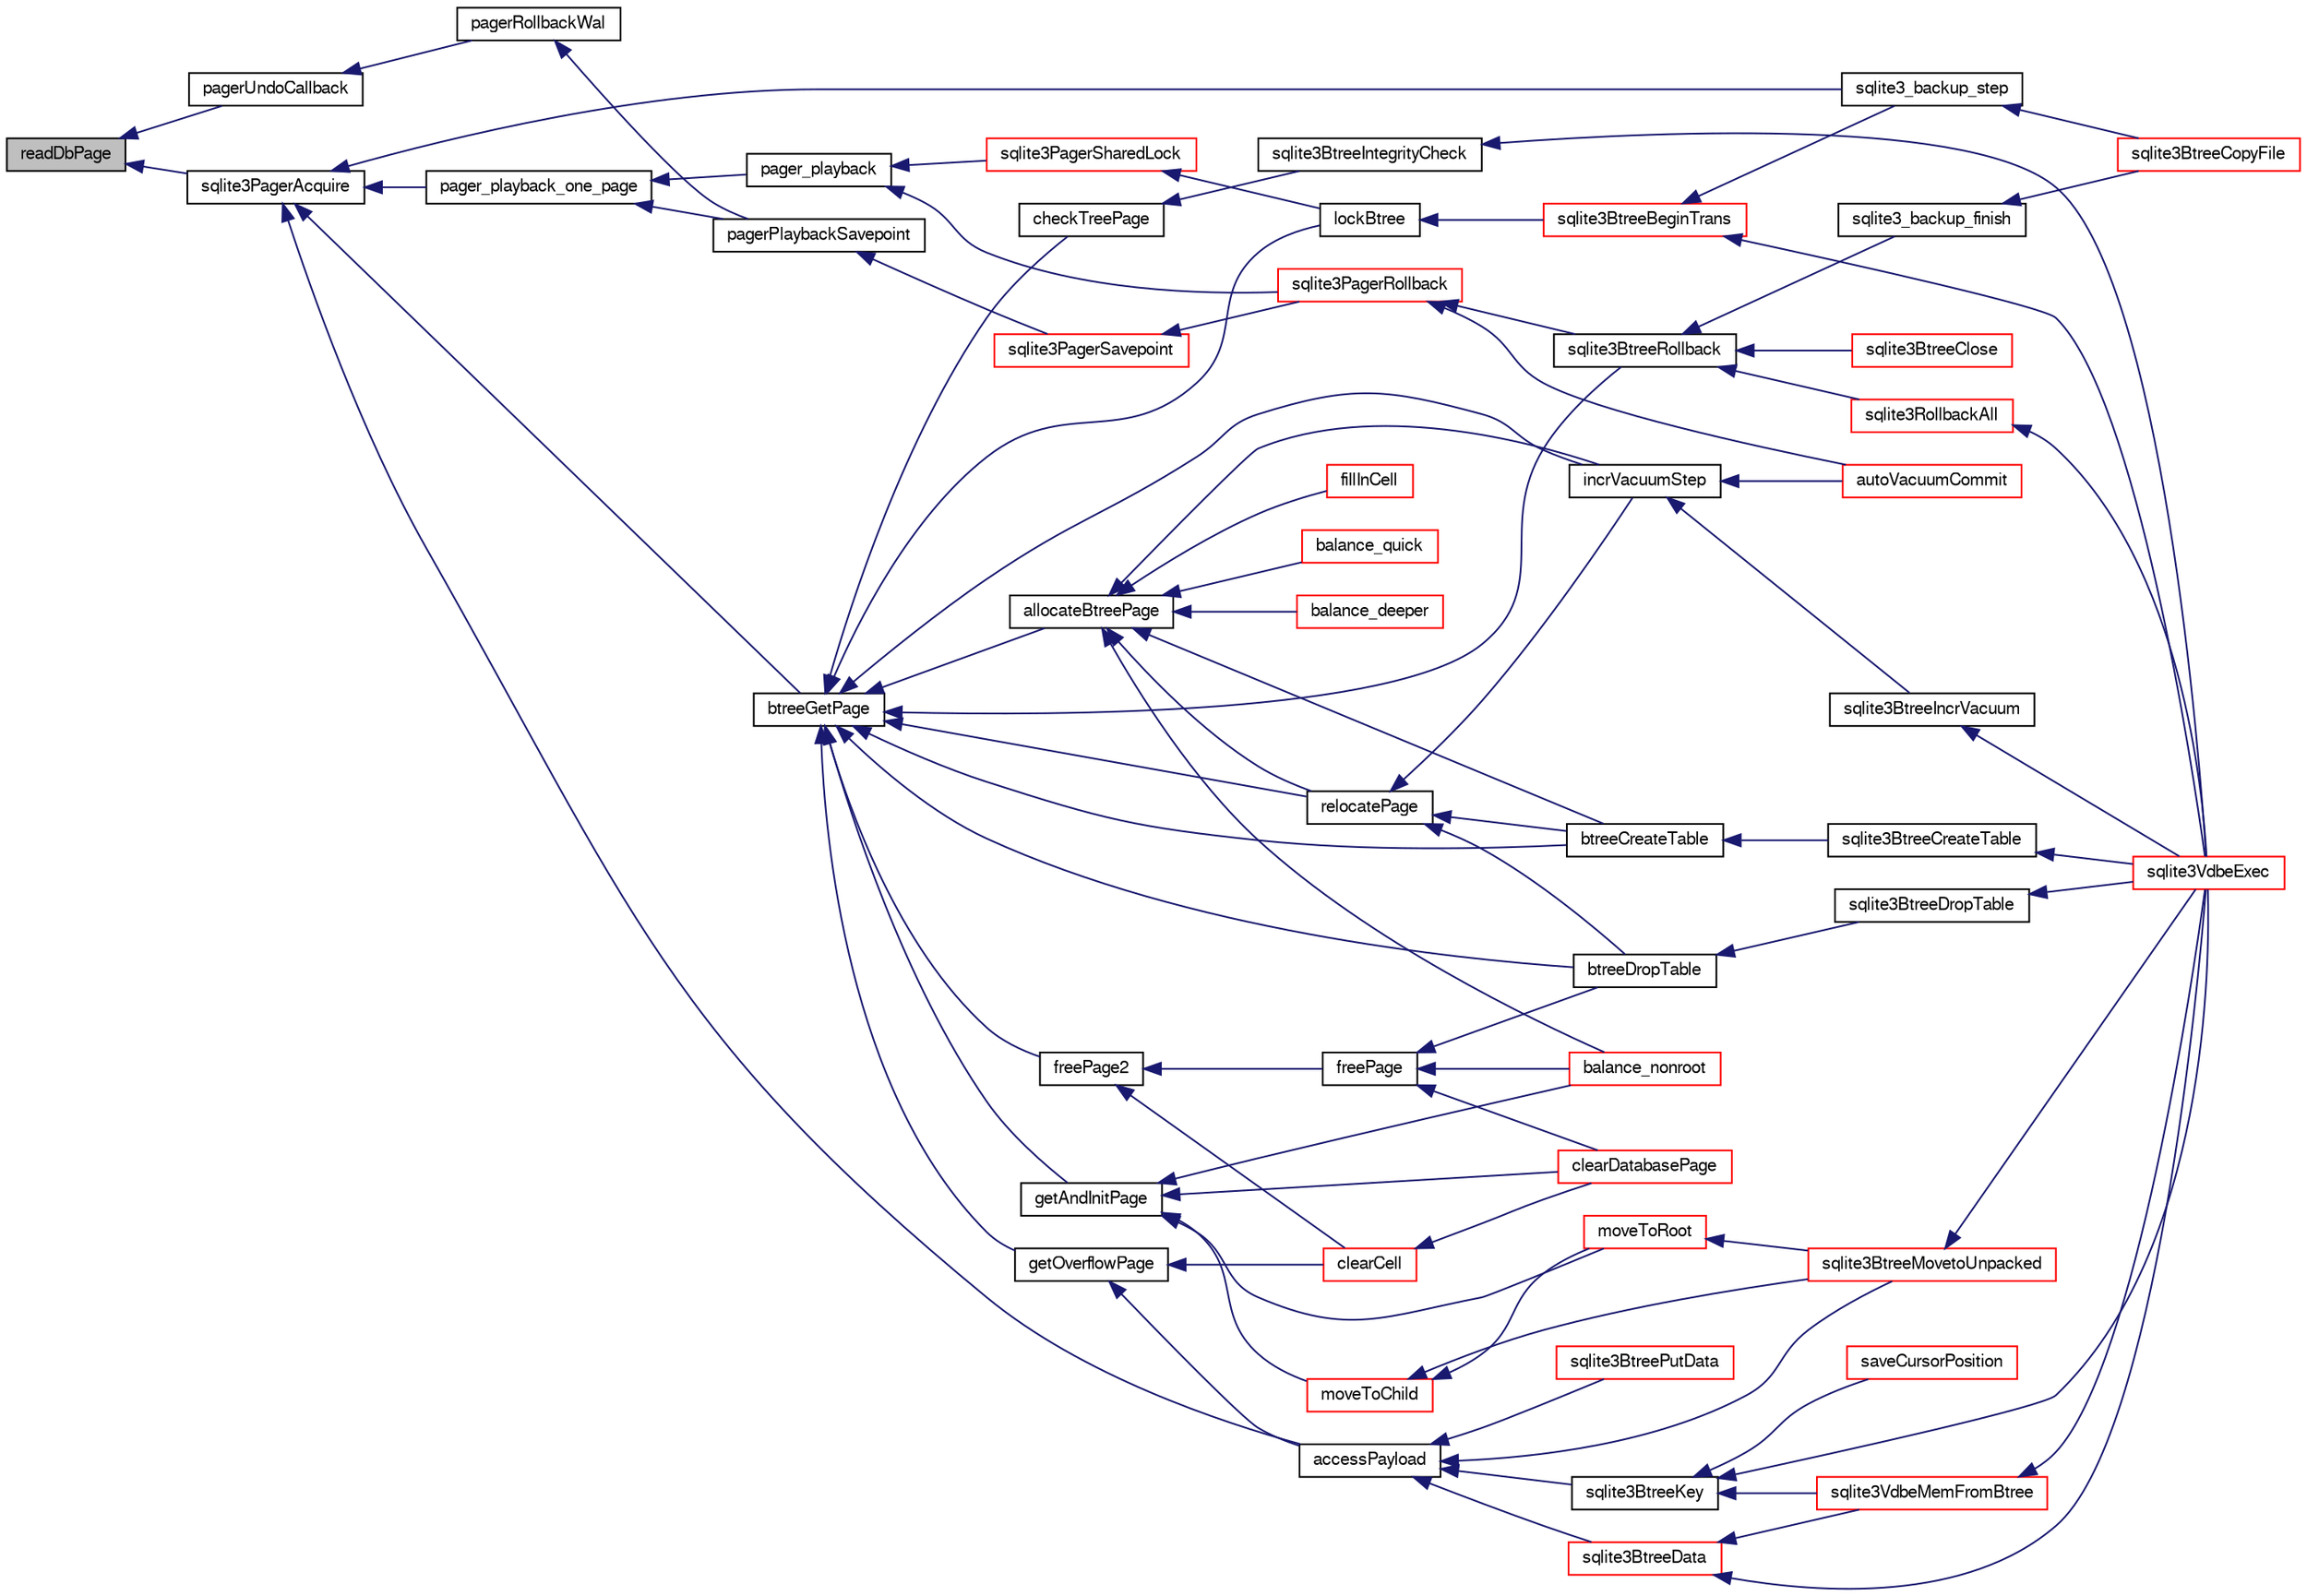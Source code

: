 digraph "readDbPage"
{
  edge [fontname="FreeSans",fontsize="10",labelfontname="FreeSans",labelfontsize="10"];
  node [fontname="FreeSans",fontsize="10",shape=record];
  rankdir="LR";
  Node255281 [label="readDbPage",height=0.2,width=0.4,color="black", fillcolor="grey75", style="filled", fontcolor="black"];
  Node255281 -> Node255282 [dir="back",color="midnightblue",fontsize="10",style="solid",fontname="FreeSans"];
  Node255282 [label="pagerUndoCallback",height=0.2,width=0.4,color="black", fillcolor="white", style="filled",URL="$sqlite3_8c.html#aca578b7eaed97dbbc2219eb67e1de24f"];
  Node255282 -> Node255283 [dir="back",color="midnightblue",fontsize="10",style="solid",fontname="FreeSans"];
  Node255283 [label="pagerRollbackWal",height=0.2,width=0.4,color="black", fillcolor="white", style="filled",URL="$sqlite3_8c.html#a80911cae8e3a137646b54d4e3e52147b"];
  Node255283 -> Node255284 [dir="back",color="midnightblue",fontsize="10",style="solid",fontname="FreeSans"];
  Node255284 [label="pagerPlaybackSavepoint",height=0.2,width=0.4,color="black", fillcolor="white", style="filled",URL="$sqlite3_8c.html#aedf76c3b6661c4244cc3e2c5464fd12e"];
  Node255284 -> Node255285 [dir="back",color="midnightblue",fontsize="10",style="solid",fontname="FreeSans"];
  Node255285 [label="sqlite3PagerSavepoint",height=0.2,width=0.4,color="red", fillcolor="white", style="filled",URL="$sqlite3_8c.html#a8b5f1920b6a8b564a47e243868f2c8d4"];
  Node255285 -> Node255286 [dir="back",color="midnightblue",fontsize="10",style="solid",fontname="FreeSans"];
  Node255286 [label="sqlite3PagerRollback",height=0.2,width=0.4,color="red", fillcolor="white", style="filled",URL="$sqlite3_8c.html#afdd2ecbb97b7a716892ff6bd10c7dfd0"];
  Node255286 -> Node255603 [dir="back",color="midnightblue",fontsize="10",style="solid",fontname="FreeSans"];
  Node255603 [label="autoVacuumCommit",height=0.2,width=0.4,color="red", fillcolor="white", style="filled",URL="$sqlite3_8c.html#a809d22c6311135ae3048adf41febaef0"];
  Node255286 -> Node255609 [dir="back",color="midnightblue",fontsize="10",style="solid",fontname="FreeSans"];
  Node255609 [label="sqlite3BtreeRollback",height=0.2,width=0.4,color="black", fillcolor="white", style="filled",URL="$sqlite3_8c.html#a317473acdafdd688385c8954f09de186"];
  Node255609 -> Node255556 [dir="back",color="midnightblue",fontsize="10",style="solid",fontname="FreeSans"];
  Node255556 [label="sqlite3BtreeClose",height=0.2,width=0.4,color="red", fillcolor="white", style="filled",URL="$sqlite3_8c.html#a729b65009b66a99200496b09c124df01"];
  Node255609 -> Node255520 [dir="back",color="midnightblue",fontsize="10",style="solid",fontname="FreeSans"];
  Node255520 [label="sqlite3_backup_finish",height=0.2,width=0.4,color="black", fillcolor="white", style="filled",URL="$sqlite3_8h.html#a176857dd58d99be53b6d7305533e0048"];
  Node255520 -> Node255504 [dir="back",color="midnightblue",fontsize="10",style="solid",fontname="FreeSans"];
  Node255504 [label="sqlite3BtreeCopyFile",height=0.2,width=0.4,color="red", fillcolor="white", style="filled",URL="$sqlite3_8c.html#a4d9e19a79f0d5c1dfcef0bd137ae83f9"];
  Node255609 -> Node255508 [dir="back",color="midnightblue",fontsize="10",style="solid",fontname="FreeSans"];
  Node255508 [label="sqlite3RollbackAll",height=0.2,width=0.4,color="red", fillcolor="white", style="filled",URL="$sqlite3_8c.html#ad902dd388d73208539f557962e3fe6bb"];
  Node255508 -> Node255290 [dir="back",color="midnightblue",fontsize="10",style="solid",fontname="FreeSans"];
  Node255290 [label="sqlite3VdbeExec",height=0.2,width=0.4,color="red", fillcolor="white", style="filled",URL="$sqlite3_8c.html#a8ce40a614bdc56719c4d642b1e4dfb21"];
  Node255281 -> Node255562 [dir="back",color="midnightblue",fontsize="10",style="solid",fontname="FreeSans"];
  Node255562 [label="sqlite3PagerAcquire",height=0.2,width=0.4,color="black", fillcolor="white", style="filled",URL="$sqlite3_8c.html#a22a53daafd2bd778cda390312651f994"];
  Node255562 -> Node255563 [dir="back",color="midnightblue",fontsize="10",style="solid",fontname="FreeSans"];
  Node255563 [label="pager_playback_one_page",height=0.2,width=0.4,color="black", fillcolor="white", style="filled",URL="$sqlite3_8c.html#adfca1dee9939482792fe2b4ed982d00e"];
  Node255563 -> Node255564 [dir="back",color="midnightblue",fontsize="10",style="solid",fontname="FreeSans"];
  Node255564 [label="pager_playback",height=0.2,width=0.4,color="black", fillcolor="white", style="filled",URL="$sqlite3_8c.html#a9d9a750a9fc76eb4b668c8a16b164a65"];
  Node255564 -> Node255565 [dir="back",color="midnightblue",fontsize="10",style="solid",fontname="FreeSans"];
  Node255565 [label="sqlite3PagerSharedLock",height=0.2,width=0.4,color="red", fillcolor="white", style="filled",URL="$sqlite3_8c.html#a58c197b629fb6eaacf96c7add57c70df"];
  Node255565 -> Node255567 [dir="back",color="midnightblue",fontsize="10",style="solid",fontname="FreeSans"];
  Node255567 [label="lockBtree",height=0.2,width=0.4,color="black", fillcolor="white", style="filled",URL="$sqlite3_8c.html#a5b808194d3178be15705a420265cee9d"];
  Node255567 -> Node255568 [dir="back",color="midnightblue",fontsize="10",style="solid",fontname="FreeSans"];
  Node255568 [label="sqlite3BtreeBeginTrans",height=0.2,width=0.4,color="red", fillcolor="white", style="filled",URL="$sqlite3_8c.html#a52d6706df15c67c22aa7d0e290c16bf5"];
  Node255568 -> Node255503 [dir="back",color="midnightblue",fontsize="10",style="solid",fontname="FreeSans"];
  Node255503 [label="sqlite3_backup_step",height=0.2,width=0.4,color="black", fillcolor="white", style="filled",URL="$sqlite3_8h.html#a1699b75e98d082eebc465a9e64c35269"];
  Node255503 -> Node255504 [dir="back",color="midnightblue",fontsize="10",style="solid",fontname="FreeSans"];
  Node255568 -> Node255290 [dir="back",color="midnightblue",fontsize="10",style="solid",fontname="FreeSans"];
  Node255564 -> Node255286 [dir="back",color="midnightblue",fontsize="10",style="solid",fontname="FreeSans"];
  Node255563 -> Node255284 [dir="back",color="midnightblue",fontsize="10",style="solid",fontname="FreeSans"];
  Node255562 -> Node255570 [dir="back",color="midnightblue",fontsize="10",style="solid",fontname="FreeSans"];
  Node255570 [label="btreeGetPage",height=0.2,width=0.4,color="black", fillcolor="white", style="filled",URL="$sqlite3_8c.html#ac59679e30ceb0190614fbd19a7feb6de"];
  Node255570 -> Node255571 [dir="back",color="midnightblue",fontsize="10",style="solid",fontname="FreeSans"];
  Node255571 [label="getAndInitPage",height=0.2,width=0.4,color="black", fillcolor="white", style="filled",URL="$sqlite3_8c.html#ae85122d12808231a8d58459440a405ab"];
  Node255571 -> Node255572 [dir="back",color="midnightblue",fontsize="10",style="solid",fontname="FreeSans"];
  Node255572 [label="moveToChild",height=0.2,width=0.4,color="red", fillcolor="white", style="filled",URL="$sqlite3_8c.html#a1dbea539dd841af085ba1e1390922237"];
  Node255572 -> Node255573 [dir="back",color="midnightblue",fontsize="10",style="solid",fontname="FreeSans"];
  Node255573 [label="moveToRoot",height=0.2,width=0.4,color="red", fillcolor="white", style="filled",URL="$sqlite3_8c.html#a2b8fb9bf88e10e7e4dedc8da64e7e956"];
  Node255573 -> Node255576 [dir="back",color="midnightblue",fontsize="10",style="solid",fontname="FreeSans"];
  Node255576 [label="sqlite3BtreeMovetoUnpacked",height=0.2,width=0.4,color="red", fillcolor="white", style="filled",URL="$sqlite3_8c.html#a6d0b5aed55d5e85a0a6bfcae169fe579"];
  Node255576 -> Node255290 [dir="back",color="midnightblue",fontsize="10",style="solid",fontname="FreeSans"];
  Node255572 -> Node255576 [dir="back",color="midnightblue",fontsize="10",style="solid",fontname="FreeSans"];
  Node255571 -> Node255573 [dir="back",color="midnightblue",fontsize="10",style="solid",fontname="FreeSans"];
  Node255571 -> Node255593 [dir="back",color="midnightblue",fontsize="10",style="solid",fontname="FreeSans"];
  Node255593 [label="balance_nonroot",height=0.2,width=0.4,color="red", fillcolor="white", style="filled",URL="$sqlite3_8c.html#a513ba5c0beb3462a4b60064469f1539d"];
  Node255571 -> Node255595 [dir="back",color="midnightblue",fontsize="10",style="solid",fontname="FreeSans"];
  Node255595 [label="clearDatabasePage",height=0.2,width=0.4,color="red", fillcolor="white", style="filled",URL="$sqlite3_8c.html#aecc3046a56feeeabd3ca93c0685e35d5"];
  Node255570 -> Node255567 [dir="back",color="midnightblue",fontsize="10",style="solid",fontname="FreeSans"];
  Node255570 -> Node255600 [dir="back",color="midnightblue",fontsize="10",style="solid",fontname="FreeSans"];
  Node255600 [label="relocatePage",height=0.2,width=0.4,color="black", fillcolor="white", style="filled",URL="$sqlite3_8c.html#af8fb5934ff87b02845c89350c57fd2bc"];
  Node255600 -> Node255601 [dir="back",color="midnightblue",fontsize="10",style="solid",fontname="FreeSans"];
  Node255601 [label="incrVacuumStep",height=0.2,width=0.4,color="black", fillcolor="white", style="filled",URL="$sqlite3_8c.html#a68a85130a567f1700dc0907ec9227892"];
  Node255601 -> Node255602 [dir="back",color="midnightblue",fontsize="10",style="solid",fontname="FreeSans"];
  Node255602 [label="sqlite3BtreeIncrVacuum",height=0.2,width=0.4,color="black", fillcolor="white", style="filled",URL="$sqlite3_8c.html#a0b4c98acfd785fc6d5dc5c3237030318"];
  Node255602 -> Node255290 [dir="back",color="midnightblue",fontsize="10",style="solid",fontname="FreeSans"];
  Node255601 -> Node255603 [dir="back",color="midnightblue",fontsize="10",style="solid",fontname="FreeSans"];
  Node255600 -> Node255607 [dir="back",color="midnightblue",fontsize="10",style="solid",fontname="FreeSans"];
  Node255607 [label="btreeCreateTable",height=0.2,width=0.4,color="black", fillcolor="white", style="filled",URL="$sqlite3_8c.html#a48e09eaac366a6b585edd02553872954"];
  Node255607 -> Node255608 [dir="back",color="midnightblue",fontsize="10",style="solid",fontname="FreeSans"];
  Node255608 [label="sqlite3BtreeCreateTable",height=0.2,width=0.4,color="black", fillcolor="white", style="filled",URL="$sqlite3_8c.html#a1a9ef91a0faff12254ec3f58cade3291"];
  Node255608 -> Node255290 [dir="back",color="midnightblue",fontsize="10",style="solid",fontname="FreeSans"];
  Node255600 -> Node255598 [dir="back",color="midnightblue",fontsize="10",style="solid",fontname="FreeSans"];
  Node255598 [label="btreeDropTable",height=0.2,width=0.4,color="black", fillcolor="white", style="filled",URL="$sqlite3_8c.html#abba4061ea34842db278e91f537d2c2ff"];
  Node255598 -> Node255599 [dir="back",color="midnightblue",fontsize="10",style="solid",fontname="FreeSans"];
  Node255599 [label="sqlite3BtreeDropTable",height=0.2,width=0.4,color="black", fillcolor="white", style="filled",URL="$sqlite3_8c.html#a7b9a218bc08d8acfc94b74ea5c47eaa8"];
  Node255599 -> Node255290 [dir="back",color="midnightblue",fontsize="10",style="solid",fontname="FreeSans"];
  Node255570 -> Node255601 [dir="back",color="midnightblue",fontsize="10",style="solid",fontname="FreeSans"];
  Node255570 -> Node255609 [dir="back",color="midnightblue",fontsize="10",style="solid",fontname="FreeSans"];
  Node255570 -> Node255610 [dir="back",color="midnightblue",fontsize="10",style="solid",fontname="FreeSans"];
  Node255610 [label="getOverflowPage",height=0.2,width=0.4,color="black", fillcolor="white", style="filled",URL="$sqlite3_8c.html#af907f898e049d621e2c9dc1ed1d63cf4"];
  Node255610 -> Node255611 [dir="back",color="midnightblue",fontsize="10",style="solid",fontname="FreeSans"];
  Node255611 [label="accessPayload",height=0.2,width=0.4,color="black", fillcolor="white", style="filled",URL="$sqlite3_8c.html#acf70e6d3cb6afd54d677b3dffb6959d2"];
  Node255611 -> Node255612 [dir="back",color="midnightblue",fontsize="10",style="solid",fontname="FreeSans"];
  Node255612 [label="sqlite3BtreeKey",height=0.2,width=0.4,color="black", fillcolor="white", style="filled",URL="$sqlite3_8c.html#ac2d5b22a7aae9c57b8a4ef7be643c1cd"];
  Node255612 -> Node255613 [dir="back",color="midnightblue",fontsize="10",style="solid",fontname="FreeSans"];
  Node255613 [label="saveCursorPosition",height=0.2,width=0.4,color="red", fillcolor="white", style="filled",URL="$sqlite3_8c.html#a1fd19e15f7d2a03087f0c1f287dda917"];
  Node255612 -> Node255617 [dir="back",color="midnightblue",fontsize="10",style="solid",fontname="FreeSans"];
  Node255617 [label="sqlite3VdbeMemFromBtree",height=0.2,width=0.4,color="red", fillcolor="white", style="filled",URL="$sqlite3_8c.html#a2f4630d8648b1bf4ffcda8c6813518d2"];
  Node255617 -> Node255290 [dir="back",color="midnightblue",fontsize="10",style="solid",fontname="FreeSans"];
  Node255612 -> Node255290 [dir="back",color="midnightblue",fontsize="10",style="solid",fontname="FreeSans"];
  Node255611 -> Node255620 [dir="back",color="midnightblue",fontsize="10",style="solid",fontname="FreeSans"];
  Node255620 [label="sqlite3BtreeData",height=0.2,width=0.4,color="red", fillcolor="white", style="filled",URL="$sqlite3_8c.html#a1790f0a3e62aea4361ab60996272a78c"];
  Node255620 -> Node255617 [dir="back",color="midnightblue",fontsize="10",style="solid",fontname="FreeSans"];
  Node255620 -> Node255290 [dir="back",color="midnightblue",fontsize="10",style="solid",fontname="FreeSans"];
  Node255611 -> Node255576 [dir="back",color="midnightblue",fontsize="10",style="solid",fontname="FreeSans"];
  Node255611 -> Node255616 [dir="back",color="midnightblue",fontsize="10",style="solid",fontname="FreeSans"];
  Node255616 [label="sqlite3BtreePutData",height=0.2,width=0.4,color="red", fillcolor="white", style="filled",URL="$sqlite3_8c.html#a3de4f8662e8ea70d283bd57db1152a4c"];
  Node255610 -> Node255621 [dir="back",color="midnightblue",fontsize="10",style="solid",fontname="FreeSans"];
  Node255621 [label="clearCell",height=0.2,width=0.4,color="red", fillcolor="white", style="filled",URL="$sqlite3_8c.html#acde9692b1b53b7e35fa3ee62c01a0341"];
  Node255621 -> Node255595 [dir="back",color="midnightblue",fontsize="10",style="solid",fontname="FreeSans"];
  Node255570 -> Node255622 [dir="back",color="midnightblue",fontsize="10",style="solid",fontname="FreeSans"];
  Node255622 [label="allocateBtreePage",height=0.2,width=0.4,color="black", fillcolor="white", style="filled",URL="$sqlite3_8c.html#ae84ce1103eabfe9455a6a59e6cec4a33"];
  Node255622 -> Node255600 [dir="back",color="midnightblue",fontsize="10",style="solid",fontname="FreeSans"];
  Node255622 -> Node255601 [dir="back",color="midnightblue",fontsize="10",style="solid",fontname="FreeSans"];
  Node255622 -> Node255623 [dir="back",color="midnightblue",fontsize="10",style="solid",fontname="FreeSans"];
  Node255623 [label="fillInCell",height=0.2,width=0.4,color="red", fillcolor="white", style="filled",URL="$sqlite3_8c.html#ab66a77004cf93954f2aae7e52a4e51a7"];
  Node255622 -> Node255624 [dir="back",color="midnightblue",fontsize="10",style="solid",fontname="FreeSans"];
  Node255624 [label="balance_quick",height=0.2,width=0.4,color="red", fillcolor="white", style="filled",URL="$sqlite3_8c.html#a92f1869a02b8b9196e5ea7ed2e61c328"];
  Node255622 -> Node255593 [dir="back",color="midnightblue",fontsize="10",style="solid",fontname="FreeSans"];
  Node255622 -> Node255625 [dir="back",color="midnightblue",fontsize="10",style="solid",fontname="FreeSans"];
  Node255625 [label="balance_deeper",height=0.2,width=0.4,color="red", fillcolor="white", style="filled",URL="$sqlite3_8c.html#af8eafba12a6ebc987cf6ae89f4cce1a8"];
  Node255622 -> Node255607 [dir="back",color="midnightblue",fontsize="10",style="solid",fontname="FreeSans"];
  Node255570 -> Node255626 [dir="back",color="midnightblue",fontsize="10",style="solid",fontname="FreeSans"];
  Node255626 [label="freePage2",height=0.2,width=0.4,color="black", fillcolor="white", style="filled",URL="$sqlite3_8c.html#a625a2c2bdaf95cdb3a7cb945201f7efb"];
  Node255626 -> Node255627 [dir="back",color="midnightblue",fontsize="10",style="solid",fontname="FreeSans"];
  Node255627 [label="freePage",height=0.2,width=0.4,color="black", fillcolor="white", style="filled",URL="$sqlite3_8c.html#ad98f5006fdec390948dd2966cf0cf12f"];
  Node255627 -> Node255593 [dir="back",color="midnightblue",fontsize="10",style="solid",fontname="FreeSans"];
  Node255627 -> Node255595 [dir="back",color="midnightblue",fontsize="10",style="solid",fontname="FreeSans"];
  Node255627 -> Node255598 [dir="back",color="midnightblue",fontsize="10",style="solid",fontname="FreeSans"];
  Node255626 -> Node255621 [dir="back",color="midnightblue",fontsize="10",style="solid",fontname="FreeSans"];
  Node255570 -> Node255607 [dir="back",color="midnightblue",fontsize="10",style="solid",fontname="FreeSans"];
  Node255570 -> Node255598 [dir="back",color="midnightblue",fontsize="10",style="solid",fontname="FreeSans"];
  Node255570 -> Node255628 [dir="back",color="midnightblue",fontsize="10",style="solid",fontname="FreeSans"];
  Node255628 [label="checkTreePage",height=0.2,width=0.4,color="black", fillcolor="white", style="filled",URL="$sqlite3_8c.html#a0bdac89d12e5ac328d260ae8259777b2"];
  Node255628 -> Node255629 [dir="back",color="midnightblue",fontsize="10",style="solid",fontname="FreeSans"];
  Node255629 [label="sqlite3BtreeIntegrityCheck",height=0.2,width=0.4,color="black", fillcolor="white", style="filled",URL="$sqlite3_8c.html#aa00011902d9e5ba26452d147c43fa1d8"];
  Node255629 -> Node255290 [dir="back",color="midnightblue",fontsize="10",style="solid",fontname="FreeSans"];
  Node255562 -> Node255611 [dir="back",color="midnightblue",fontsize="10",style="solid",fontname="FreeSans"];
  Node255562 -> Node255503 [dir="back",color="midnightblue",fontsize="10",style="solid",fontname="FreeSans"];
}
